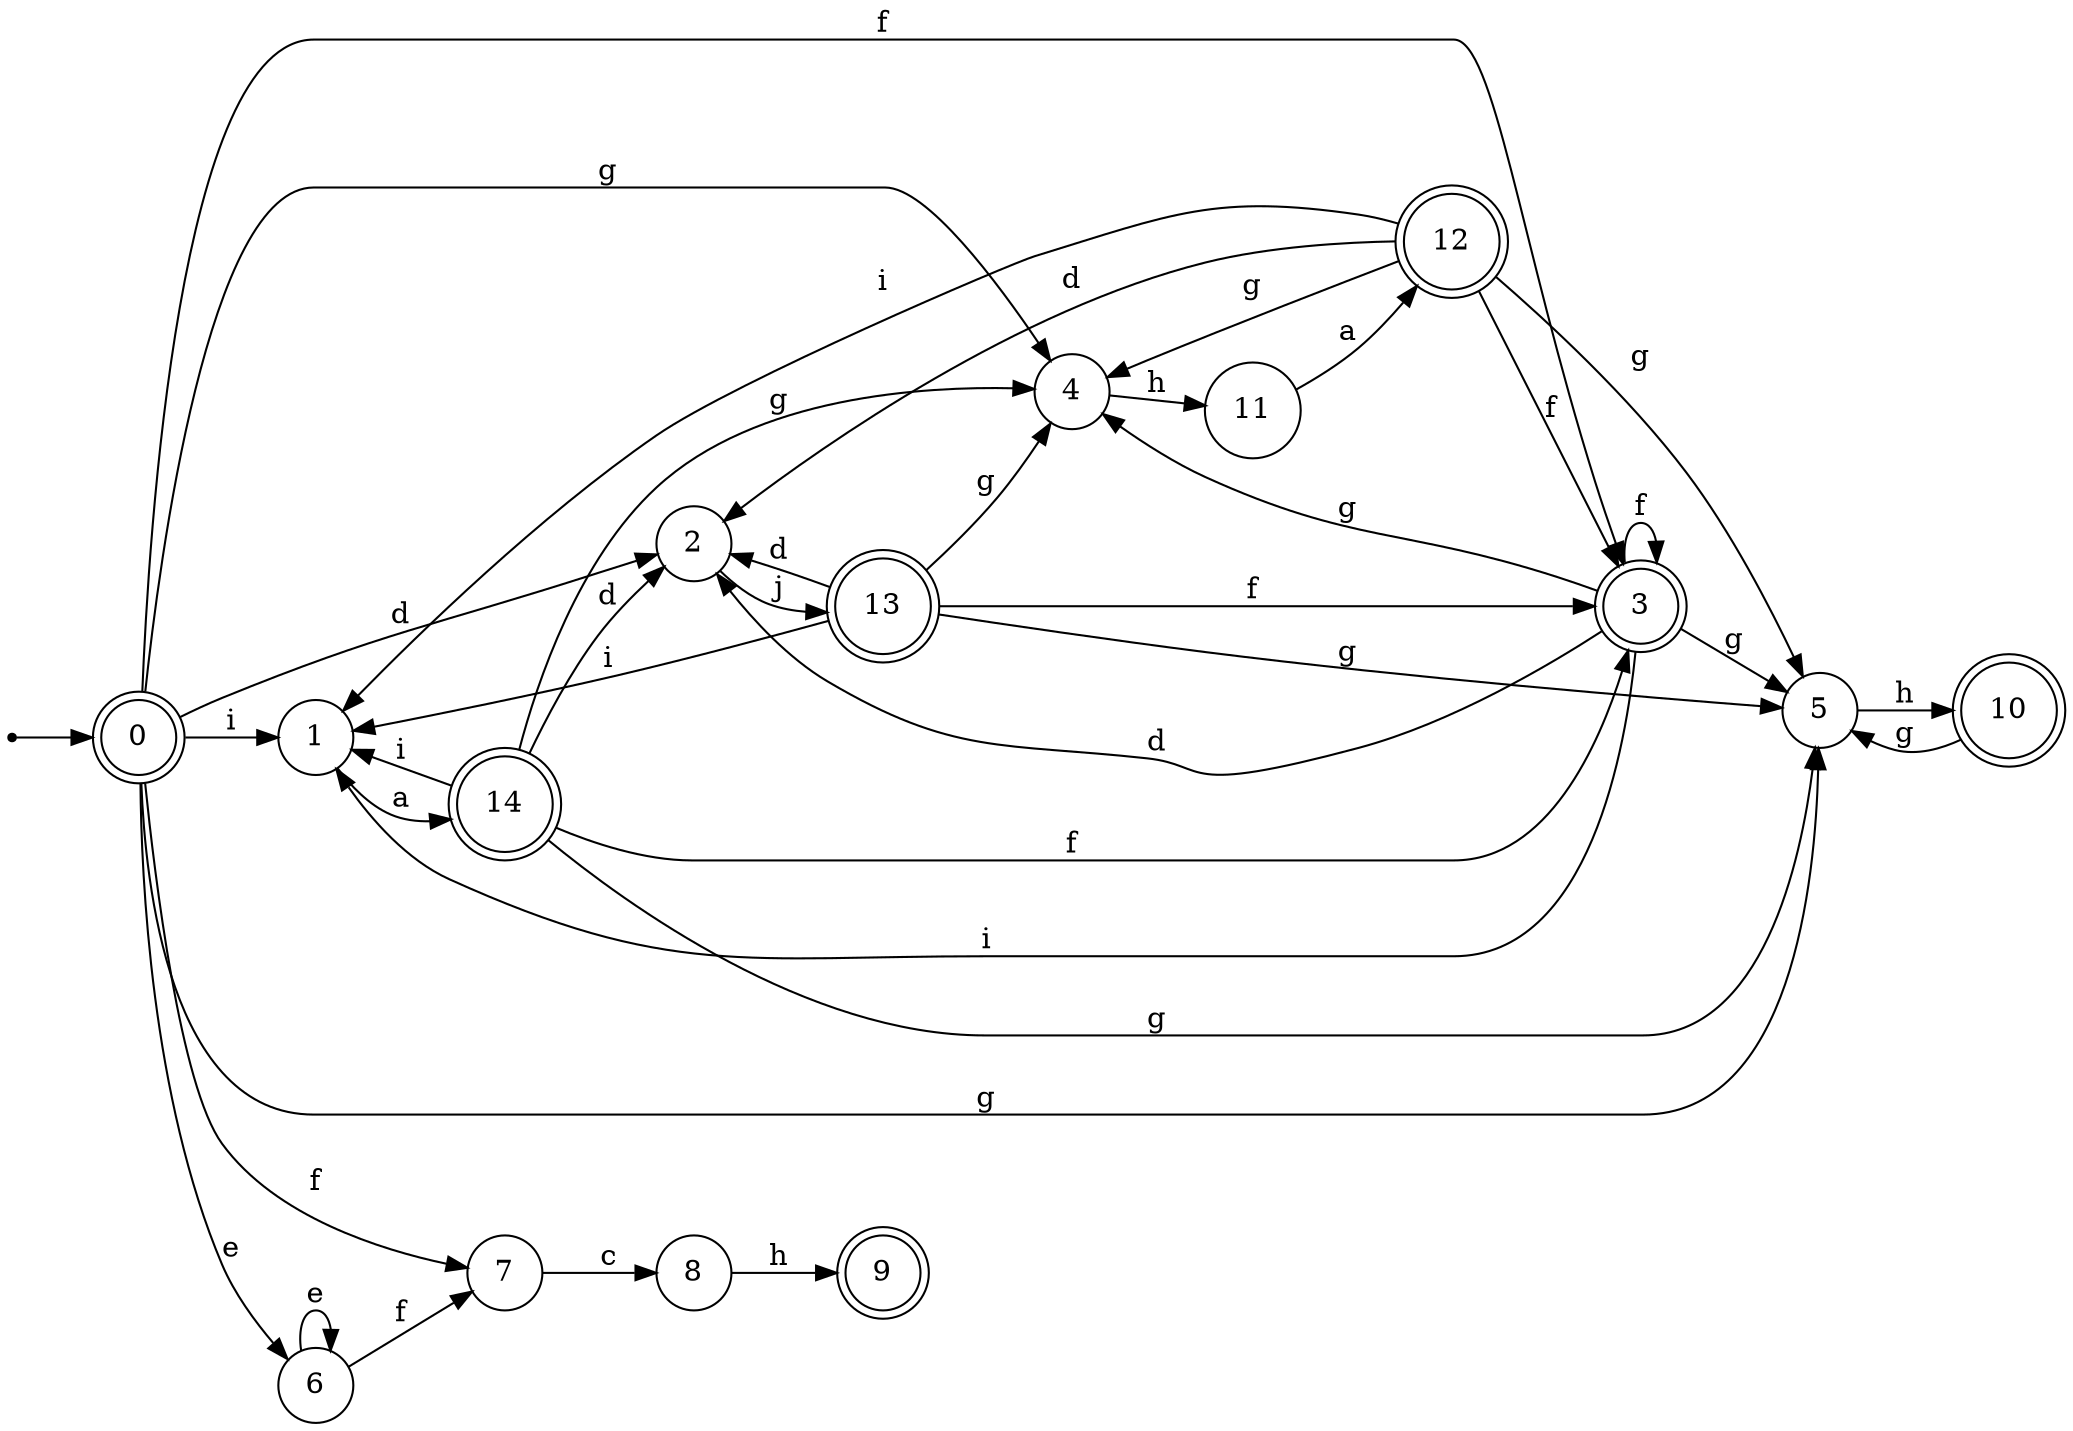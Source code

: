 digraph finite_state_machine {
rankdir=LR;
size="20,20";
node [shape = point]; "dummy0"
node [shape = doublecircle]; "0";"dummy0" -> "0";
node [shape = circle]; "1";
node [shape = circle]; "2";
node [shape = doublecircle]; "3";node [shape = circle]; "4";
node [shape = circle]; "5";
node [shape = circle]; "6";
node [shape = circle]; "7";
node [shape = circle]; "8";
node [shape = doublecircle]; "9";node [shape = doublecircle]; "10";node [shape = circle]; "11";
node [shape = doublecircle]; "12";node [shape = doublecircle]; "13";node [shape = doublecircle]; "14";"0" -> "1" [label = "i"];
 "0" -> "2" [label = "d"];
 "0" -> "3" [label = "f"];
 "0" -> "7" [label = "f"];
 "0" -> "4" [label = "g"];
 "0" -> "5" [label = "g"];
 "0" -> "6" [label = "e"];
 "7" -> "8" [label = "c"];
 "8" -> "9" [label = "h"];
 "6" -> "6" [label = "e"];
 "6" -> "7" [label = "f"];
 "5" -> "10" [label = "h"];
 "10" -> "5" [label = "g"];
 "4" -> "11" [label = "h"];
 "11" -> "12" [label = "a"];
 "12" -> "4" [label = "g"];
 "12" -> "5" [label = "g"];
 "12" -> "1" [label = "i"];
 "12" -> "2" [label = "d"];
 "12" -> "3" [label = "f"];
 "3" -> "3" [label = "f"];
 "3" -> "1" [label = "i"];
 "3" -> "2" [label = "d"];
 "3" -> "4" [label = "g"];
 "3" -> "5" [label = "g"];
 "2" -> "13" [label = "j"];
 "13" -> "2" [label = "d"];
 "13" -> "1" [label = "i"];
 "13" -> "3" [label = "f"];
 "13" -> "4" [label = "g"];
 "13" -> "5" [label = "g"];
 "1" -> "14" [label = "a"];
 "14" -> "1" [label = "i"];
 "14" -> "2" [label = "d"];
 "14" -> "3" [label = "f"];
 "14" -> "4" [label = "g"];
 "14" -> "5" [label = "g"];
 }
